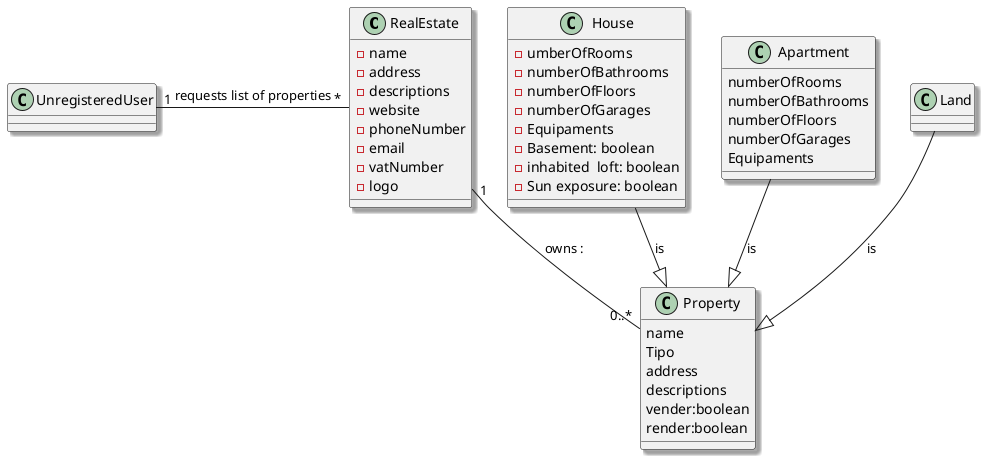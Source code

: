 @startuml
skinparam monochrome false
skinparam packageStyle rectangle
skinparam shadowing true
top to bottom direction

skinparam classAttributeIconSize "1"


class RealEstate {
    - name
    - address
    - descriptions
    - website
    - phoneNumber
    - email
    - vatNumber
    - logo
}
class House{
    - umberOfRooms
    - numberOfBathrooms
    -numberOfFloors
    - numberOfGarages
    - Equipaments
    - Basement: boolean
    - inhabited  loft: boolean
    - Sun exposure: boolean
}
class Apartment{
    numberOfRooms
    numberOfBathrooms
    numberOfFloors
    numberOfGarages
    Equipaments

}
class Land{
}
abstract class Property {
    name
    Tipo
    address
    descriptions
    vender:boolean
    render:boolean
}

class UnregisteredUser {}
'is a user that has not yet registered
class Property{}

House  --|>  Property  : is
Apartment  --|>  Property : is
Land  --|>  Property : is
RealEstate "1"--"0..*" Property: owns :
UnregisteredUser "1" - "*" RealEstate: requests list of properties
@enduml